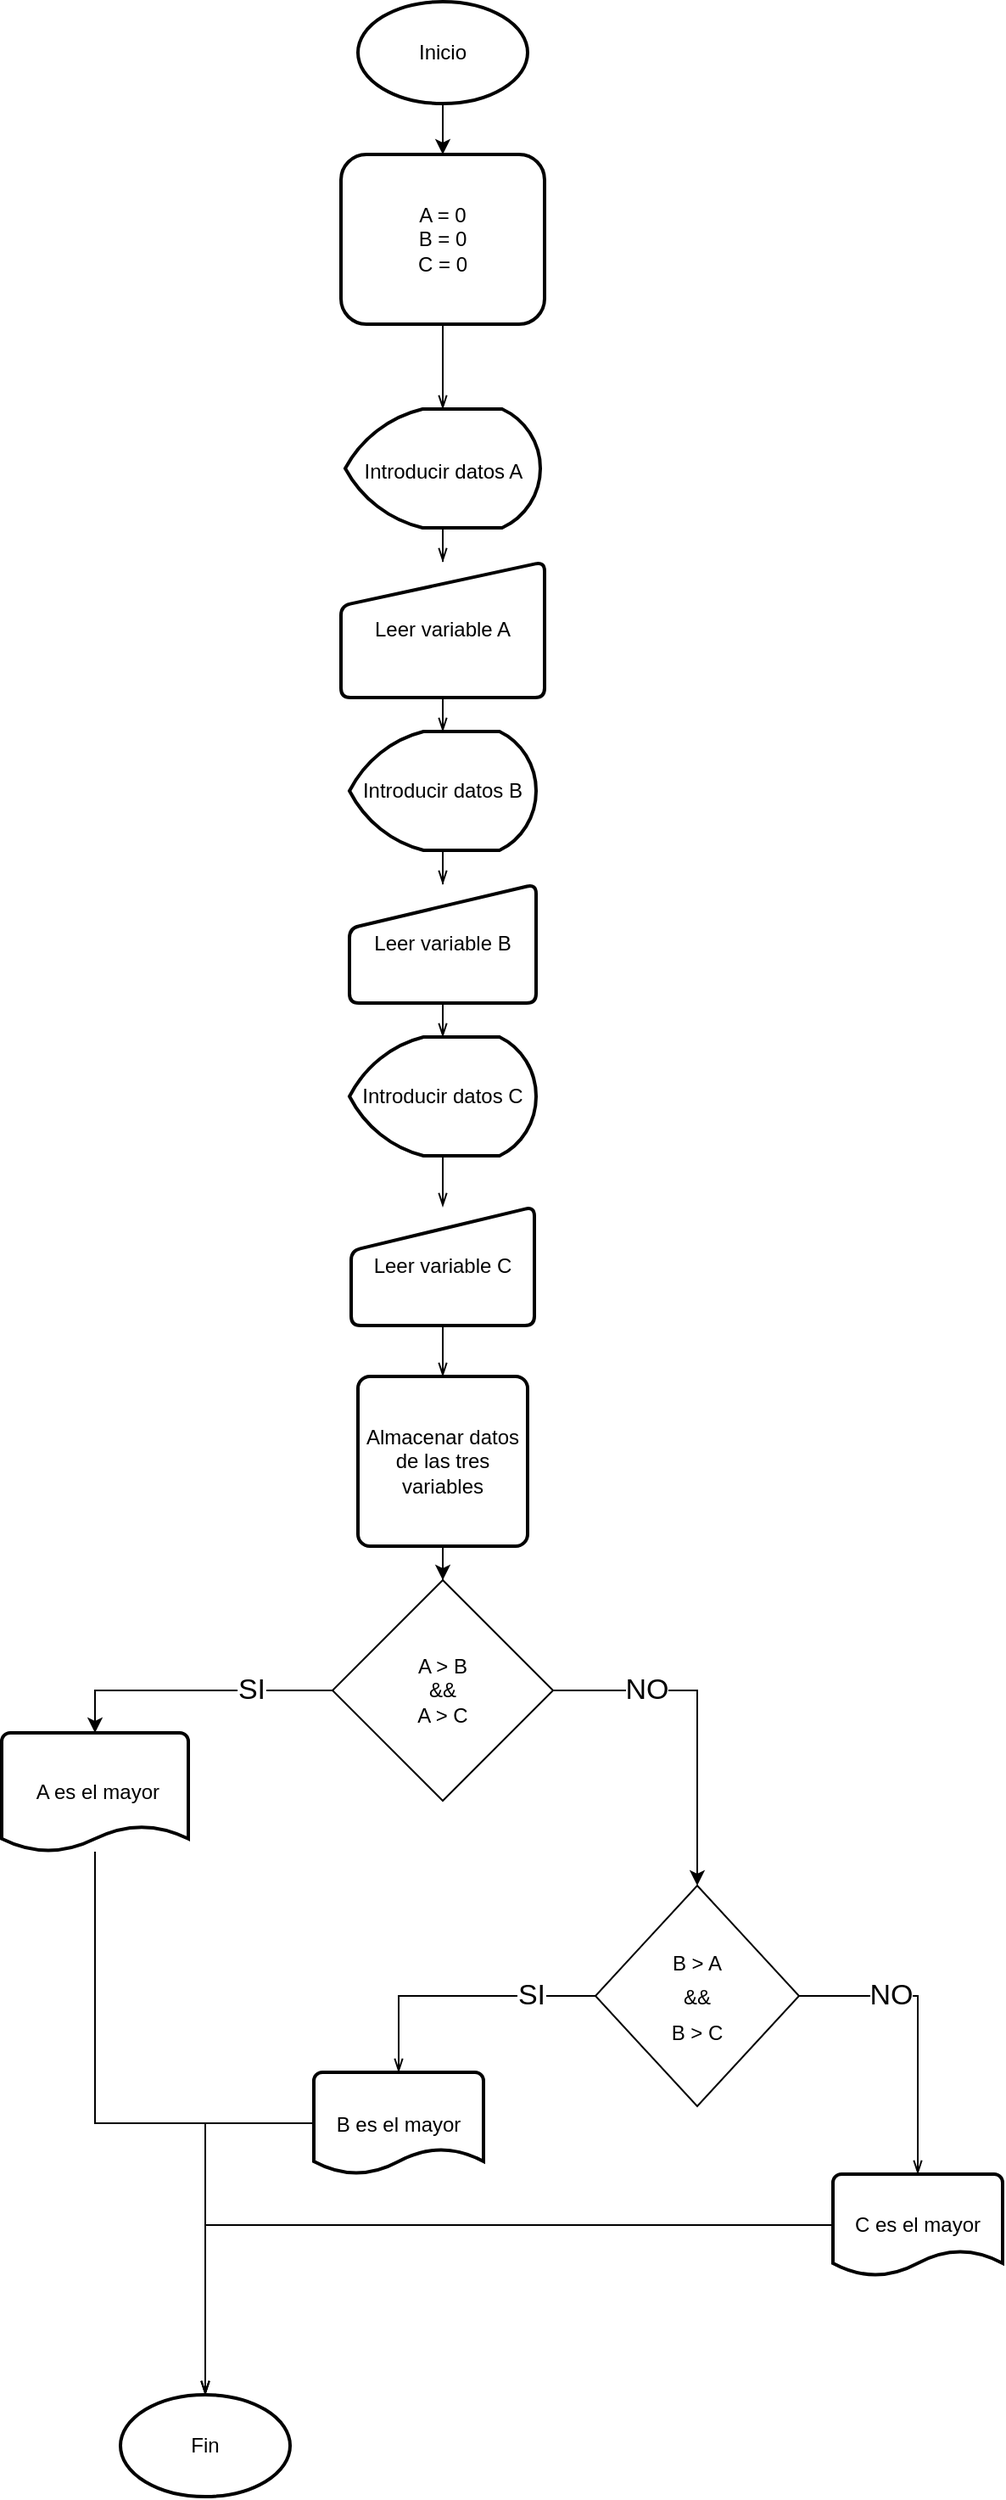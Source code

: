 <mxfile version="20.4.0" type="device"><diagram id="f2KKR0cINbySHyalLK4w" name="Página-1"><mxGraphModel dx="1422" dy="1963" grid="1" gridSize="10" guides="1" tooltips="1" connect="1" arrows="1" fold="1" page="1" pageScale="1" pageWidth="827" pageHeight="1169" math="0" shadow="0"><root><mxCell id="0"/><mxCell id="1" parent="0"/><mxCell id="A1YRQvDZB7CXMtnYkWYC-3" value="" style="edgeStyle=orthogonalEdgeStyle;rounded=0;orthogonalLoop=1;jettySize=auto;html=1;" edge="1" parent="1" source="A1YRQvDZB7CXMtnYkWYC-1" target="A1YRQvDZB7CXMtnYkWYC-2"><mxGeometry relative="1" as="geometry"/></mxCell><mxCell id="A1YRQvDZB7CXMtnYkWYC-1" value="Inicio" style="strokeWidth=2;html=1;shape=mxgraph.flowchart.start_1;whiteSpace=wrap;" vertex="1" parent="1"><mxGeometry x="340" y="-390" width="100" height="60" as="geometry"/></mxCell><mxCell id="A1YRQvDZB7CXMtnYkWYC-33" value="" style="edgeStyle=orthogonalEdgeStyle;rounded=0;orthogonalLoop=1;jettySize=auto;html=1;fontSize=12;endArrow=openThin;endFill=0;" edge="1" parent="1" source="A1YRQvDZB7CXMtnYkWYC-2" target="A1YRQvDZB7CXMtnYkWYC-32"><mxGeometry relative="1" as="geometry"/></mxCell><mxCell id="A1YRQvDZB7CXMtnYkWYC-2" value="A = 0&lt;br&gt;B = 0&lt;br&gt;C = 0" style="rounded=1;whiteSpace=wrap;html=1;strokeWidth=2;" vertex="1" parent="1"><mxGeometry x="330" y="-300" width="120" height="100" as="geometry"/></mxCell><mxCell id="A1YRQvDZB7CXMtnYkWYC-39" value="" style="edgeStyle=orthogonalEdgeStyle;rounded=0;orthogonalLoop=1;jettySize=auto;html=1;fontSize=12;endArrow=openThin;endFill=0;" edge="1" parent="1" source="A1YRQvDZB7CXMtnYkWYC-7" target="A1YRQvDZB7CXMtnYkWYC-35"><mxGeometry relative="1" as="geometry"/></mxCell><mxCell id="A1YRQvDZB7CXMtnYkWYC-7" value="Leer variable A" style="html=1;strokeWidth=2;shape=manualInput;whiteSpace=wrap;rounded=1;size=26;arcSize=11;" vertex="1" parent="1"><mxGeometry x="330" y="-60" width="120" height="80" as="geometry"/></mxCell><mxCell id="A1YRQvDZB7CXMtnYkWYC-13" value="" style="edgeStyle=orthogonalEdgeStyle;rounded=0;orthogonalLoop=1;jettySize=auto;html=1;" edge="1" parent="1" source="A1YRQvDZB7CXMtnYkWYC-11" target="A1YRQvDZB7CXMtnYkWYC-12"><mxGeometry relative="1" as="geometry"/></mxCell><mxCell id="A1YRQvDZB7CXMtnYkWYC-11" value="Almacenar datos de las tres variables" style="rounded=1;whiteSpace=wrap;html=1;absoluteArcSize=1;arcSize=14;strokeWidth=2;" vertex="1" parent="1"><mxGeometry x="340" y="420" width="100" height="100" as="geometry"/></mxCell><mxCell id="A1YRQvDZB7CXMtnYkWYC-16" style="edgeStyle=orthogonalEdgeStyle;rounded=0;orthogonalLoop=1;jettySize=auto;html=1;entryX=0.5;entryY=0;entryDx=0;entryDy=0;entryPerimeter=0;" edge="1" parent="1" source="A1YRQvDZB7CXMtnYkWYC-12" target="A1YRQvDZB7CXMtnYkWYC-14"><mxGeometry relative="1" as="geometry"/></mxCell><mxCell id="A1YRQvDZB7CXMtnYkWYC-18" value="SI" style="edgeLabel;html=1;align=center;verticalAlign=middle;resizable=0;points=[];fontSize=17;" vertex="1" connectable="0" parent="A1YRQvDZB7CXMtnYkWYC-16"><mxGeometry x="-0.412" relative="1" as="geometry"><mxPoint as="offset"/></mxGeometry></mxCell><mxCell id="A1YRQvDZB7CXMtnYkWYC-17" style="edgeStyle=orthogonalEdgeStyle;rounded=0;orthogonalLoop=1;jettySize=auto;html=1;entryX=0.5;entryY=0;entryDx=0;entryDy=0;" edge="1" parent="1" source="A1YRQvDZB7CXMtnYkWYC-12" target="A1YRQvDZB7CXMtnYkWYC-30"><mxGeometry relative="1" as="geometry"><mxPoint x="525" y="710" as="targetPoint"/><Array as="points"><mxPoint x="540" y="605"/></Array></mxGeometry></mxCell><mxCell id="A1YRQvDZB7CXMtnYkWYC-19" value="NO" style="edgeLabel;html=1;align=center;verticalAlign=middle;resizable=0;points=[];fontSize=17;" vertex="1" connectable="0" parent="A1YRQvDZB7CXMtnYkWYC-17"><mxGeometry x="-0.365" y="-1" relative="1" as="geometry"><mxPoint x="-9" y="-1" as="offset"/></mxGeometry></mxCell><mxCell id="A1YRQvDZB7CXMtnYkWYC-12" value="A &amp;gt; B&lt;br&gt;&amp;amp;&amp;amp;&lt;br&gt;A &amp;gt; C" style="rhombus;whiteSpace=wrap;html=1;" vertex="1" parent="1"><mxGeometry x="325" y="540" width="130" height="130" as="geometry"/></mxCell><mxCell id="A1YRQvDZB7CXMtnYkWYC-55" style="edgeStyle=orthogonalEdgeStyle;rounded=0;orthogonalLoop=1;jettySize=auto;html=1;entryX=0.5;entryY=0;entryDx=0;entryDy=0;entryPerimeter=0;fontSize=12;endArrow=openThin;endFill=0;" edge="1" parent="1" source="A1YRQvDZB7CXMtnYkWYC-14" target="A1YRQvDZB7CXMtnYkWYC-53"><mxGeometry relative="1" as="geometry"/></mxCell><mxCell id="A1YRQvDZB7CXMtnYkWYC-14" value="&amp;nbsp;A es el mayor" style="strokeWidth=2;html=1;shape=mxgraph.flowchart.document2;whiteSpace=wrap;size=0.217;" vertex="1" parent="1"><mxGeometry x="130" y="630" width="110" height="70" as="geometry"/></mxCell><mxCell id="A1YRQvDZB7CXMtnYkWYC-48" value="" style="edgeStyle=orthogonalEdgeStyle;rounded=0;orthogonalLoop=1;jettySize=auto;html=1;fontSize=12;endArrow=openThin;endFill=0;" edge="1" parent="1" source="A1YRQvDZB7CXMtnYkWYC-30" target="A1YRQvDZB7CXMtnYkWYC-46"><mxGeometry relative="1" as="geometry"/></mxCell><mxCell id="A1YRQvDZB7CXMtnYkWYC-49" value="NO" style="edgeLabel;html=1;align=center;verticalAlign=middle;resizable=0;points=[];fontSize=17;" vertex="1" connectable="0" parent="A1YRQvDZB7CXMtnYkWYC-48"><mxGeometry x="-0.383" relative="1" as="geometry"><mxPoint as="offset"/></mxGeometry></mxCell><mxCell id="A1YRQvDZB7CXMtnYkWYC-51" style="edgeStyle=orthogonalEdgeStyle;rounded=0;orthogonalLoop=1;jettySize=auto;html=1;entryX=0.5;entryY=0;entryDx=0;entryDy=0;entryPerimeter=0;fontSize=17;endArrow=openThin;endFill=0;" edge="1" parent="1" source="A1YRQvDZB7CXMtnYkWYC-30" target="A1YRQvDZB7CXMtnYkWYC-50"><mxGeometry relative="1" as="geometry"/></mxCell><mxCell id="A1YRQvDZB7CXMtnYkWYC-52" value="SI" style="edgeLabel;html=1;align=center;verticalAlign=middle;resizable=0;points=[];fontSize=17;" vertex="1" connectable="0" parent="A1YRQvDZB7CXMtnYkWYC-51"><mxGeometry x="-0.528" relative="1" as="geometry"><mxPoint as="offset"/></mxGeometry></mxCell><mxCell id="A1YRQvDZB7CXMtnYkWYC-30" value="&lt;font style=&quot;font-size: 12px;&quot;&gt;B &amp;gt; A&lt;br&gt;&amp;amp;&amp;amp;&lt;br&gt;B &amp;gt; C&lt;/font&gt;" style="rhombus;whiteSpace=wrap;html=1;fontSize=17;" vertex="1" parent="1"><mxGeometry x="480" y="720" width="120" height="130" as="geometry"/></mxCell><mxCell id="A1YRQvDZB7CXMtnYkWYC-34" value="" style="edgeStyle=orthogonalEdgeStyle;rounded=0;orthogonalLoop=1;jettySize=auto;html=1;fontSize=12;endArrow=openThin;endFill=0;" edge="1" parent="1" source="A1YRQvDZB7CXMtnYkWYC-32" target="A1YRQvDZB7CXMtnYkWYC-7"><mxGeometry relative="1" as="geometry"/></mxCell><mxCell id="A1YRQvDZB7CXMtnYkWYC-32" value="&lt;font style=&quot;font-size: 12px;&quot;&gt;Introducir datos A&lt;/font&gt;" style="strokeWidth=2;html=1;shape=mxgraph.flowchart.display;whiteSpace=wrap;fontSize=16;" vertex="1" parent="1"><mxGeometry x="332.5" y="-150" width="115" height="70" as="geometry"/></mxCell><mxCell id="A1YRQvDZB7CXMtnYkWYC-40" value="" style="edgeStyle=orthogonalEdgeStyle;rounded=0;orthogonalLoop=1;jettySize=auto;html=1;fontSize=12;endArrow=openThin;endFill=0;" edge="1" parent="1" source="A1YRQvDZB7CXMtnYkWYC-35" target="A1YRQvDZB7CXMtnYkWYC-36"><mxGeometry relative="1" as="geometry"/></mxCell><mxCell id="A1YRQvDZB7CXMtnYkWYC-35" value="Introducir datos B" style="strokeWidth=2;html=1;shape=mxgraph.flowchart.display;whiteSpace=wrap;fontSize=12;" vertex="1" parent="1"><mxGeometry x="335" y="40" width="110" height="70" as="geometry"/></mxCell><mxCell id="A1YRQvDZB7CXMtnYkWYC-41" value="" style="edgeStyle=orthogonalEdgeStyle;rounded=0;orthogonalLoop=1;jettySize=auto;html=1;fontSize=12;endArrow=openThin;endFill=0;" edge="1" parent="1" source="A1YRQvDZB7CXMtnYkWYC-36" target="A1YRQvDZB7CXMtnYkWYC-37"><mxGeometry relative="1" as="geometry"/></mxCell><mxCell id="A1YRQvDZB7CXMtnYkWYC-36" value="Leer variable B" style="html=1;strokeWidth=2;shape=manualInput;whiteSpace=wrap;rounded=1;size=26;arcSize=11;fontSize=12;" vertex="1" parent="1"><mxGeometry x="335" y="130" width="110" height="70" as="geometry"/></mxCell><mxCell id="A1YRQvDZB7CXMtnYkWYC-42" value="" style="edgeStyle=orthogonalEdgeStyle;rounded=0;orthogonalLoop=1;jettySize=auto;html=1;fontSize=12;endArrow=openThin;endFill=0;" edge="1" parent="1" source="A1YRQvDZB7CXMtnYkWYC-37" target="A1YRQvDZB7CXMtnYkWYC-38"><mxGeometry relative="1" as="geometry"/></mxCell><mxCell id="A1YRQvDZB7CXMtnYkWYC-37" value="Introducir datos C" style="strokeWidth=2;html=1;shape=mxgraph.flowchart.display;whiteSpace=wrap;fontSize=12;" vertex="1" parent="1"><mxGeometry x="335" y="220" width="110" height="70" as="geometry"/></mxCell><mxCell id="A1YRQvDZB7CXMtnYkWYC-43" value="" style="edgeStyle=orthogonalEdgeStyle;rounded=0;orthogonalLoop=1;jettySize=auto;html=1;fontSize=12;endArrow=openThin;endFill=0;" edge="1" parent="1" source="A1YRQvDZB7CXMtnYkWYC-38" target="A1YRQvDZB7CXMtnYkWYC-11"><mxGeometry relative="1" as="geometry"/></mxCell><mxCell id="A1YRQvDZB7CXMtnYkWYC-38" value="Leer variable C" style="html=1;strokeWidth=2;shape=manualInput;whiteSpace=wrap;rounded=1;size=26;arcSize=11;fontSize=12;" vertex="1" parent="1"><mxGeometry x="336" y="320" width="108" height="70" as="geometry"/></mxCell><mxCell id="A1YRQvDZB7CXMtnYkWYC-56" style="edgeStyle=orthogonalEdgeStyle;rounded=0;orthogonalLoop=1;jettySize=auto;html=1;fontSize=12;endArrow=openThin;endFill=0;" edge="1" parent="1" source="A1YRQvDZB7CXMtnYkWYC-46" target="A1YRQvDZB7CXMtnYkWYC-53"><mxGeometry relative="1" as="geometry"/></mxCell><mxCell id="A1YRQvDZB7CXMtnYkWYC-46" value="C es el mayor" style="strokeWidth=2;html=1;shape=mxgraph.flowchart.document2;whiteSpace=wrap;size=0.25;fontSize=12;" vertex="1" parent="1"><mxGeometry x="620" y="890" width="100" height="60" as="geometry"/></mxCell><mxCell id="A1YRQvDZB7CXMtnYkWYC-54" style="edgeStyle=orthogonalEdgeStyle;rounded=0;orthogonalLoop=1;jettySize=auto;html=1;entryX=0.5;entryY=0;entryDx=0;entryDy=0;entryPerimeter=0;fontSize=12;endArrow=openThin;endFill=0;" edge="1" parent="1" source="A1YRQvDZB7CXMtnYkWYC-50" target="A1YRQvDZB7CXMtnYkWYC-53"><mxGeometry relative="1" as="geometry"/></mxCell><mxCell id="A1YRQvDZB7CXMtnYkWYC-50" value="&lt;font style=&quot;font-size: 12px;&quot;&gt;B es el mayor&lt;/font&gt;" style="strokeWidth=2;html=1;shape=mxgraph.flowchart.document2;whiteSpace=wrap;size=0.25;fontSize=17;" vertex="1" parent="1"><mxGeometry x="314" y="830" width="100" height="60" as="geometry"/></mxCell><mxCell id="A1YRQvDZB7CXMtnYkWYC-53" value="Fin" style="strokeWidth=2;html=1;shape=mxgraph.flowchart.start_1;whiteSpace=wrap;fontSize=12;" vertex="1" parent="1"><mxGeometry x="200" y="1020" width="100" height="60" as="geometry"/></mxCell></root></mxGraphModel></diagram></mxfile>